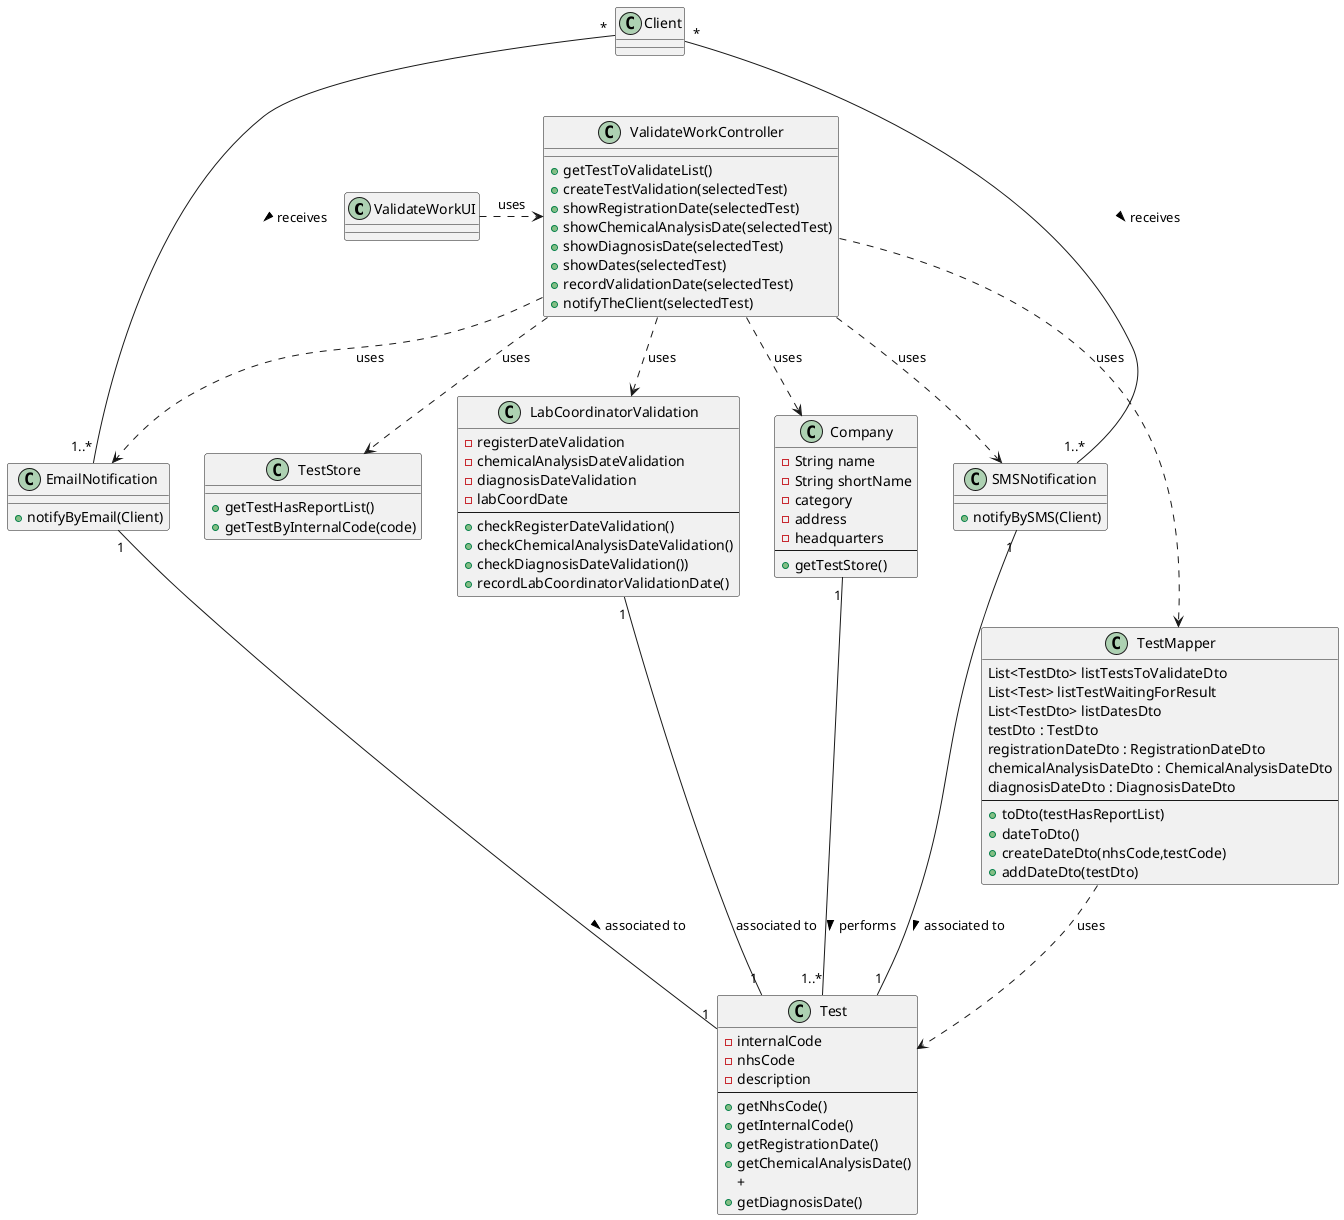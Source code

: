 @startuml

class ValidateWorkUI{
}

class ValidateWorkController{
+getTestToValidateList()
+createTestValidation(selectedTest)
+showRegistrationDate(selectedTest)
+showChemicalAnalysisDate(selectedTest)
+showDiagnosisDate(selectedTest)
+showDates(selectedTest)
+recordValidationDate(selectedTest)
+notifyTheClient(selectedTest)
}

class Company{
-String name
-String shortName
-category
-address
-headquarters
--
+getTestStore()
}

class TestStore {
+getTestHasReportList()
+getTestByInternalCode(code)
}

class TestMapper{
List<TestDto> listTestsToValidateDto
List<Test> listTestWaitingForResult
List<TestDto> listDatesDto
testDto : TestDto
registrationDateDto : RegistrationDateDto
chemicalAnalysisDateDto : ChemicalAnalysisDateDto
diagnosisDateDto : DiagnosisDateDto
--
+toDto(testHasReportList)
+dateToDto()
+createDateDto(nhsCode,testCode)
+addDateDto(testDto)
}


class LabCoordinatorValidation {
-registerDateValidation
-chemicalAnalysisDateValidation
-diagnosisDateValidation
-labCoordDate
--
+checkRegisterDateValidation()
+checkChemicalAnalysisDateValidation()
+checkDiagnosisDateValidation())
+recordLabCoordinatorValidationDate()
}

class Test{
-internalCode
-nhsCode
-description
--
+getNhsCode()
+getInternalCode()
+getRegistrationDate()
+getChemicalAnalysisDate()
+
+getDiagnosisDate()
}

class EmailNotification{
+notifyByEmail(Client)
}

class SMSNotification{
+notifyBySMS(Client)
}

class Client{
}


ValidateWorkUI .> ValidateWorkController : uses

ValidateWorkController ..> Company : uses
ValidateWorkController ..> TestStore : uses
ValidateWorkController ..> TestMapper : uses
ValidateWorkController ..> LabCoordinatorValidation : uses
ValidateWorkController ..> EmailNotification : uses
ValidateWorkController ..> SMSNotification : uses

Company "1"---"1..*" Test : performs >

LabCoordinatorValidation "1"---"1" Test : associated to

TestMapper ..> Test : uses

EmailNotification "1"---"1" Test : associated to >

SMSNotification "1"---"1" Test : associated to >

Client "*"---"1..*" SMSNotification : receives >
Client "*"---"1..*" EmailNotification : receives >


@enduml